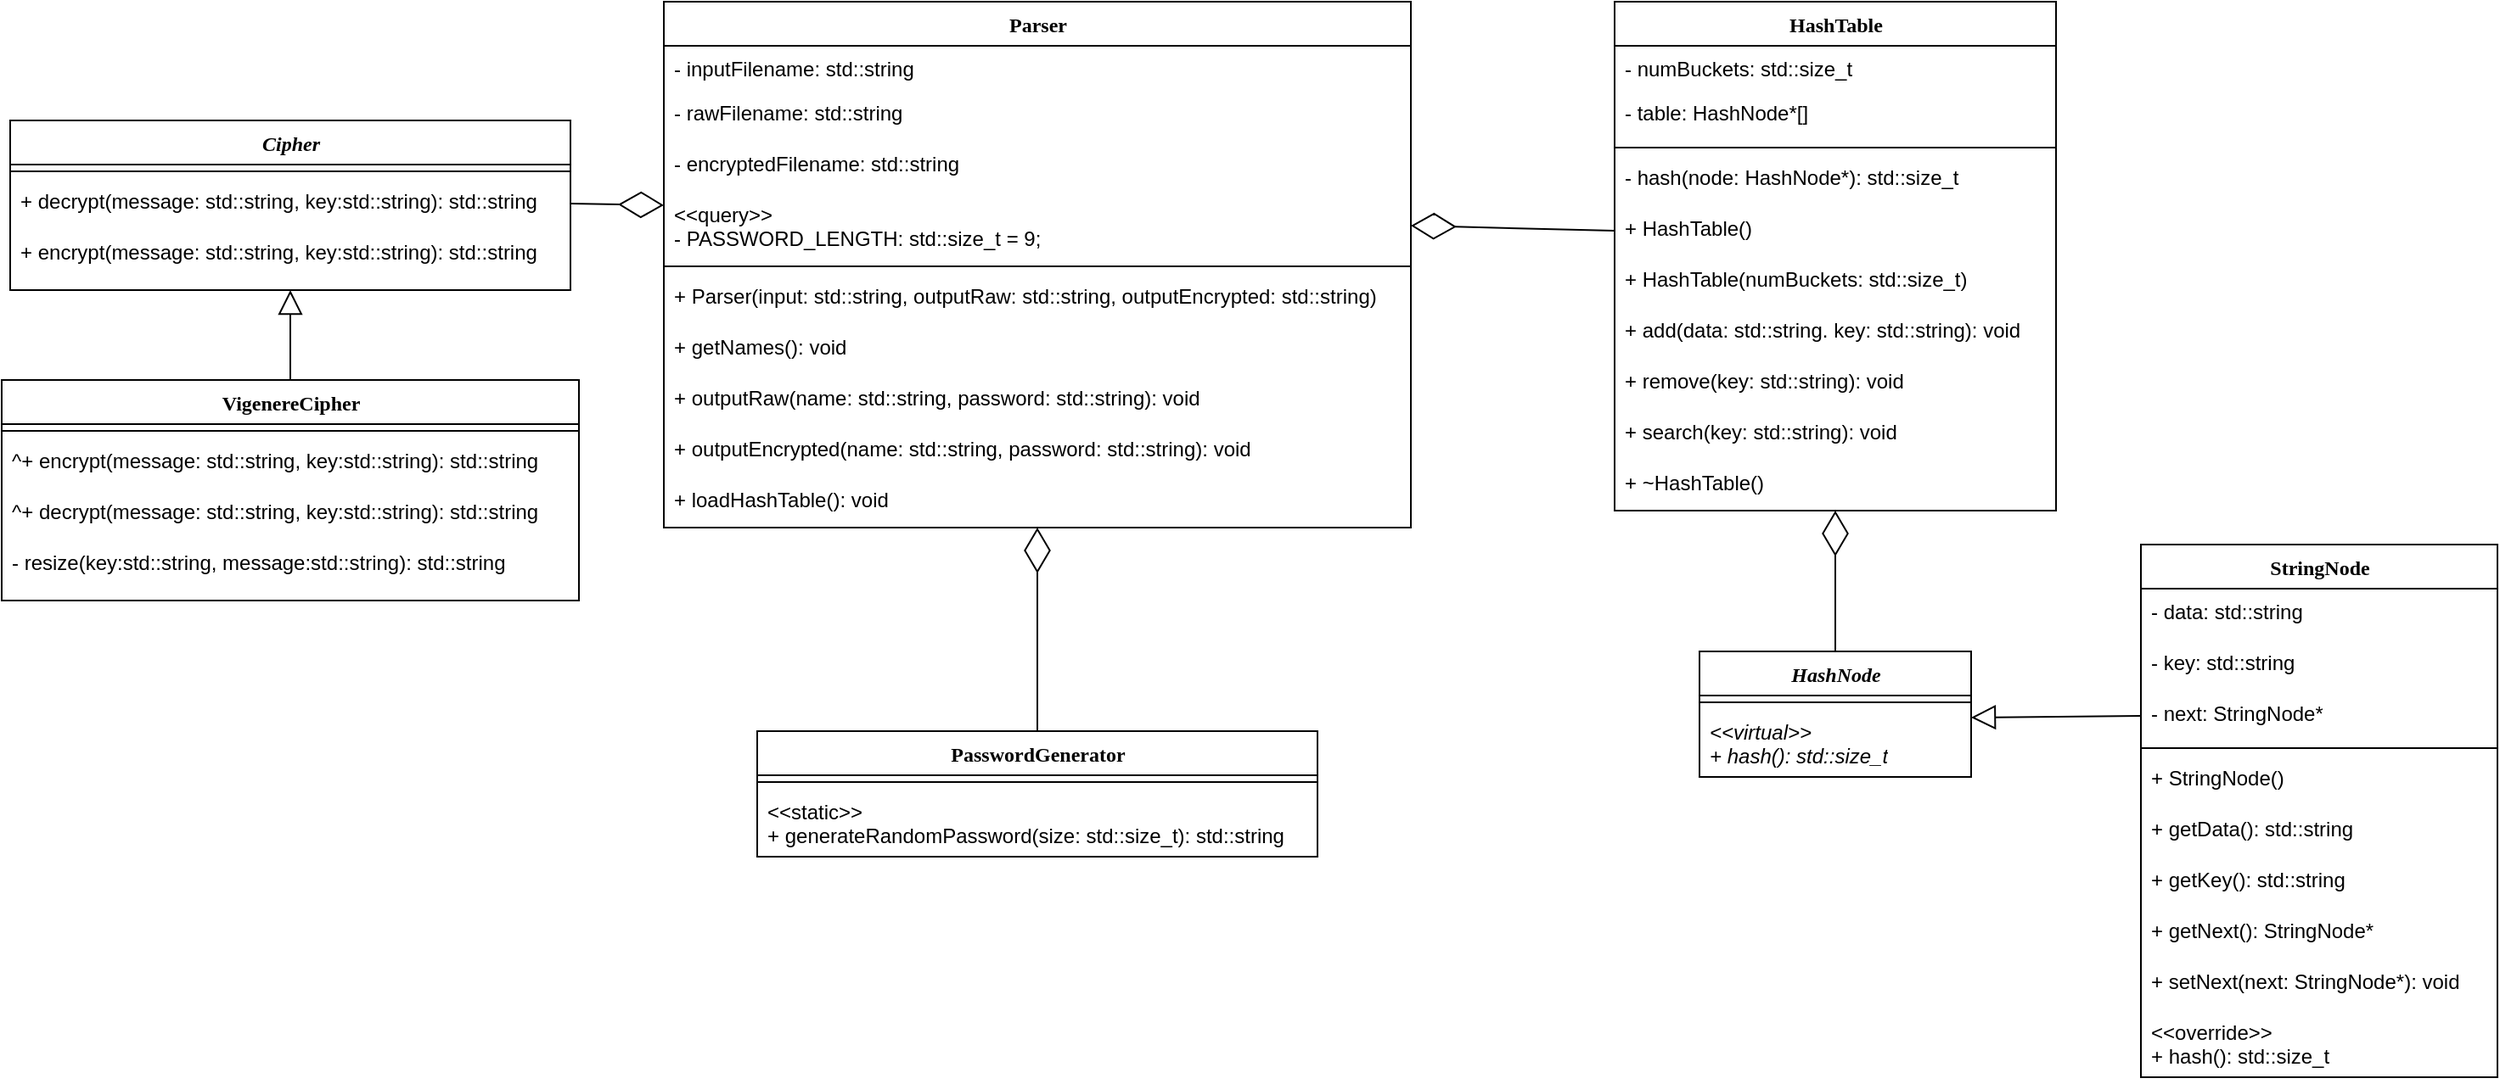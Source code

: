 <mxfile version="20.2.3" type="device"><diagram name="Page-1" id="9f46799a-70d6-7492-0946-bef42562c5a5"><mxGraphModel dx="3162" dy="1233" grid="1" gridSize="10" guides="1" tooltips="1" connect="1" arrows="1" fold="1" page="1" pageScale="1" pageWidth="1100" pageHeight="850" background="none" math="0" shadow="0"><root><mxCell id="0"/><mxCell id="1" parent="0"/><mxCell id="78961159f06e98e8-17" value="HashTable" style="swimlane;html=1;fontStyle=1;align=center;verticalAlign=top;childLayout=stackLayout;horizontal=1;startSize=26;horizontalStack=0;resizeParent=1;resizeLast=0;collapsible=1;marginBottom=0;swimlaneFillColor=#ffffff;rounded=0;shadow=0;comic=0;labelBackgroundColor=none;strokeWidth=1;fillColor=none;fontFamily=Verdana;fontSize=12;autosize=1;" parent="1" vertex="1"><mxGeometry x="890" y="40" width="260" height="300" as="geometry"><mxRectangle x="670" y="620" width="100" height="30" as="alternateBounds"/></mxGeometry></mxCell><mxCell id="78961159f06e98e8-21" value="- numBuckets: std::size_t" style="text;html=1;strokeColor=none;fillColor=none;align=left;verticalAlign=top;spacingLeft=4;spacingRight=4;whiteSpace=wrap;overflow=hidden;rotatable=0;points=[[0,0.5],[1,0.5]];portConstraint=eastwest;autosize=1;" parent="78961159f06e98e8-17" vertex="1"><mxGeometry y="26" width="260" height="26" as="geometry"/></mxCell><mxCell id="78961159f06e98e8-23" value="- table: HashNode*[]" style="text;html=1;strokeColor=none;fillColor=none;align=left;verticalAlign=top;spacingLeft=4;spacingRight=4;whiteSpace=wrap;overflow=hidden;rotatable=0;points=[[0,0.5],[1,0.5]];portConstraint=eastwest;autosize=1;" parent="78961159f06e98e8-17" vertex="1"><mxGeometry y="52" width="260" height="30" as="geometry"/></mxCell><mxCell id="78961159f06e98e8-19" value="" style="line;html=1;strokeWidth=1;fillColor=none;align=left;verticalAlign=middle;spacingTop=-1;spacingLeft=3;spacingRight=3;rotatable=0;labelPosition=right;points=[];portConstraint=eastwest;autosize=1;" parent="78961159f06e98e8-17" vertex="1"><mxGeometry y="82" width="260" height="8" as="geometry"/></mxCell><mxCell id="78961159f06e98e8-20" value="- hash(node: HashNode*): std::size_t" style="text;html=1;strokeColor=none;fillColor=none;align=left;verticalAlign=top;spacingLeft=4;spacingRight=4;whiteSpace=wrap;overflow=hidden;rotatable=0;points=[[0,0.5],[1,0.5]];portConstraint=eastwest;autosize=1;" parent="78961159f06e98e8-17" vertex="1"><mxGeometry y="90" width="260" height="30" as="geometry"/></mxCell><mxCell id="78961159f06e98e8-27" value="+ HashTable()&lt;span style=&quot;color: rgba(0, 0, 0, 0); font-family: monospace; font-size: 0px;&quot;&gt;%3CmxGraphModel%3E%3Croot%3E%3CmxCell%20id%3D%220%22%2F%3E%3CmxCell%20id%3D%221%22%20parent%3D%220%22%2F%3E%3CmxCell%20id%3D%222%22%20value%3D%22%2B%20encrypt(message%3A%20std%3A%3Astring%2C%20key%3Astd%3A%3Astring)%3A%20std%3A%3Astring%22%20style%3D%22text%3Bhtml%3D1%3BstrokeColor%3Dnone%3BfillColor%3Dnone%3Balign%3Dleft%3BverticalAlign%3Dtop%3BspacingLeft%3D4%3BspacingRight%3D4%3BwhiteSpace%3Dwrap%3Boverflow%3Dhidden%3Brotatable%3D0%3Bpoints%3D%5B%5B0%2C0.5%5D%2C%5B1%2C0.5%5D%5D%3BportConstraint%3Deastwest%3Bautosize%3D1%3B%22%20vertex%3D%221%22%20parent%3D%221%22%3E%3CmxGeometry%20x%3D%2240%22%20y%3D%2266.0%22%20width%3D%22330%22%20height%3D%2230%22%20as%3D%22geometry%22%2F%3E%3C%2FmxCell%3E%3CmxCell%20id%3D%223%22%20value%3D%22%2B%20decrypt(message%3A%20std%3A%3Astring%2C%20key%3Astd%3A%3Astring)%3A%20std%3A%3Astring%22%20style%3D%22text%3Bhtml%3D1%3BstrokeColor%3Dnone%3BfillColor%3Dnone%3Balign%3Dleft%3BverticalAlign%3Dtop%3BspacingLeft%3D4%3BspacingRight%3D4%3BwhiteSpace%3Dwrap%3Boverflow%3Dhidden%3Brotatable%3D0%3Bpoints%3D%5B%5B0%2C0.5%5D%2C%5B1%2C0.5%5D%5D%3BportConstraint%3Deastwest%3Bautosize%3D1%3B%22%20vertex%3D%221%22%20parent%3D%221%22%3E%3CmxGeometry%20x%3D%2240%22%20y%3D%2296.0%22%20width%3D%22330%22%20height%3D%2230%22%20as%3D%22geometry%22%2F%3E%3C%2FmxCell%3E%3C%2Froot%3E%3C%2FmxGraphModel%3E&lt;/span&gt;" style="text;html=1;strokeColor=none;fillColor=none;align=left;verticalAlign=top;spacingLeft=4;spacingRight=4;whiteSpace=wrap;overflow=hidden;rotatable=0;points=[[0,0.5],[1,0.5]];portConstraint=eastwest;autosize=1;" parent="78961159f06e98e8-17" vertex="1"><mxGeometry y="120" width="260" height="30" as="geometry"/></mxCell><mxCell id="xLTkKgAJC3kGWQz9Lk0K-27" value="+ HashTable(numBuckets: std::size_t)&lt;span style=&quot;color: rgba(0, 0, 0, 0); font-family: monospace; font-size: 0px;&quot;&gt;%3CmxGraphModel%3E%3Croot%3E%3CmxCell%20id%3D%220%22%2F%3E%3CmxCell%20id%3D%221%22%20parent%3D%220%22%2F%3E%3CmxCell%20id%3D%222%22%20value%3D%22%2B%20encrypt(message%3A%20std%3A%3Astring%2C%20key%3Astd%3A%3Astring)%3A%20std%3A%3Astring%22%20style%3D%22text%3Bhtml%3D1%3BstrokeColor%3Dnone%3BfillColor%3Dnone%3Balign%3Dleft%3BverticalAlign%3Dtop%3BspacingLeft%3D4%3BspacingRight%3D4%3BwhiteSpace%3Dwrap%3Boverflow%3Dhidden%3Brotatable%3D0%3Bpoints%3D%5B%5B0%2C0.5%5D%2C%5B1%2C0.5%5D%5D%3BportConstraint%3Deastwest%3Bautosize%3D1%3B%22%20vertex%3D%221%22%20parent%3D%221%22%3E%3CmxGeometry%20x%3D%2240%22%20y%3D%2266.0%22%20width%3D%22330%22%20height%3D%2230%22%20as%3D%22geometry%22%2F%3E%3C%2FmxCell%3E%3CmxCell%20id%3D%223%22%20value%3D%22%2B%20decrypt(message%3A%20std%3A%3Astring%2C%20key%3Astd%3A%3Astring)%3A%20std%3A%3Astring%22%20style%3D%22text%3Bhtml%3D1%3BstrokeColor%3Dnone%3BfillColor%3Dnone%3Balign%3Dleft%3BverticalAlign%3Dtop%3BspacingLeft%3D4%3BspacingRight%3D4%3BwhiteSpace%3Dwrap%3Boverflow%3Dhidden%3Brotatable%3D0%3Bpoints%3D%5B%5B0%2C0.5%5D%2C%5B1%2C0.5%5D%5D%3BportConstraint%3Deastwest%3Bautosize%3D1%3B%22%20vertex%3D%221%22%20parent%3D%221%22%3E%3CmxGeometry%20x%3D%2240%22%20y%3D%2296.0%22%20width%3D%22330%22%20height%3D%2230%22%20as%3D%22geometry%22%2F%3E%3C%2FmxCell%3E%3C%2Froot%3E%3C%2FmxGraphModel%3E&lt;/span&gt;" style="text;html=1;strokeColor=none;fillColor=none;align=left;verticalAlign=top;spacingLeft=4;spacingRight=4;whiteSpace=wrap;overflow=hidden;rotatable=0;points=[[0,0.5],[1,0.5]];portConstraint=eastwest;autosize=1;" vertex="1" parent="78961159f06e98e8-17"><mxGeometry y="150" width="260" height="30" as="geometry"/></mxCell><mxCell id="xLTkKgAJC3kGWQz9Lk0K-28" value="+ add(data: std::string. key: std::string): void&lt;span style=&quot;color: rgba(0, 0, 0, 0); font-family: monospace; font-size: 0px;&quot;&gt;%3CmxGraphModel%3E%3Croot%3E%3CmxCell%20id%3D%220%22%2F%3E%3CmxCell%20id%3D%221%22%20parent%3D%220%22%2F%3E%3CmxCell%20id%3D%222%22%20value%3D%22%2B%20encrypt(message%3A%20std%3A%3Astring%2C%20key%3Astd%3A%3Astring)%3A%20std%3A%3Astring%22%20style%3D%22text%3Bhtml%3D1%3BstrokeColor%3Dnone%3BfillColor%3Dnone%3Balign%3Dleft%3BverticalAlign%3Dtop%3BspacingLeft%3D4%3BspacingRight%3D4%3BwhiteSpace%3Dwrap%3Boverflow%3Dhidden%3Brotatable%3D0%3Bpoints%3D%5B%5B0%2C0.5%5D%2C%5B1%2C0.5%5D%5D%3BportConstraint%3Deastwest%3Bautosize%3D1%3B%22%20vertex%3D%221%22%20parent%3D%221%22%3E%3CmxGeometry%20x%3D%2240%22%20y%3D%2266.0%22%20width%3D%22330%22%20height%3D%2230%22%20as%3D%22geometry%22%2F%3E%3C%2FmxCell%3E%3CmxCell%20id%3D%223%22%20value%3D%22%2B%20decrypt(message%3A%20std%3A%3Astring%2C%20key%3Astd%3A%3Astring)%3A%20std%3A%3Astring%22%20style%3D%22text%3Bhtml%3D1%3BstrokeColor%3Dnone%3BfillColor%3Dnone%3Balign%3Dleft%3BverticalAlign%3Dtop%3BspacingLeft%3D4%3BspacingRight%3D4%3BwhiteSpace%3Dwrap%3Boverflow%3Dhidden%3Brotatable%3D0%3Bpoints%3D%5B%5B0%2C0.5%5D%2C%5B1%2C0.5%5D%5D%3BportConstraint%3Deastwest%3Bautosize%3D1%3B%22%20vertex%3D%221%22%20parent%3D%221%22%3E%3CmxGeometry%20x%3D%2240%22%20y%3D%2296.0%22%20width%3D%22330%22%20height%3D%2230%22%20as%3D%22geometry%22%2F%3E%3C%2FmxCell%3E%3C%2Froot%3E%3C%2FmxGraphModel%3E&lt;/span&gt;" style="text;html=1;strokeColor=none;fillColor=none;align=left;verticalAlign=top;spacingLeft=4;spacingRight=4;whiteSpace=wrap;overflow=hidden;rotatable=0;points=[[0,0.5],[1,0.5]];portConstraint=eastwest;autosize=1;" vertex="1" parent="78961159f06e98e8-17"><mxGeometry y="180" width="260" height="30" as="geometry"/></mxCell><mxCell id="xLTkKgAJC3kGWQz9Lk0K-29" value="+ remove(key: std::string): void&lt;span style=&quot;color: rgba(0, 0, 0, 0); font-family: monospace; font-size: 0px;&quot;&gt;%3CmxGraphModel%3E%3Croot%3E%3CmxCell%20id%3D%220%22%2F%3E%3CmxCell%20id%3D%221%22%20parent%3D%220%22%2F%3E%3CmxCell%20id%3D%222%22%20value%3D%22%2B%20encrypt(message%3A%20std%3A%3Astring%2C%20key%3Astd%3A%3Astring)%3A%20std%3A%3Astring%22%20style%3D%22text%3Bhtml%3D1%3BstrokeColor%3Dnone%3BfillColor%3Dnone%3Balign%3Dleft%3BverticalAlign%3Dtop%3BspacingLeft%3D4%3BspacingRight%3D4%3BwhiteSpace%3Dwrap%3Boverflow%3Dhidden%3Brotatable%3D0%3Bpoints%3D%5B%5B0%2C0.5%5D%2C%5B1%2C0.5%5D%5D%3BportConstraint%3Deastwest%3Bautosize%3D1%3B%22%20vertex%3D%221%22%20parent%3D%221%22%3E%3CmxGeometry%20x%3D%2240%22%20y%3D%2266.0%22%20width%3D%22330%22%20height%3D%2230%22%20as%3D%22geometry%22%2F%3E%3C%2FmxCell%3E%3CmxCell%20id%3D%223%22%20value%3D%22%2B%20decrypt(message%3A%20std%3A%3Astring%2C%20key%3Astd%3A%3Astring)%3A%20std%3A%3Astring%22%20style%3D%22text%3Bhtml%3D1%3BstrokeColor%3Dnone%3BfillColor%3Dnone%3Balign%3Dleft%3BverticalAlign%3Dtop%3BspacingLeft%3D4%3BspacingRight%3D4%3BwhiteSpace%3Dwrap%3Boverflow%3Dhidden%3Brotatable%3D0%3Bpoints%3D%5B%5B0%2C0.5%5D%2C%5B1%2C0.5%5D%5D%3BportConstraint%3Deastwest%3Bautosize%3D1%3B%22%20vertex%3D%221%22%20parent%3D%221%22%3E%3CmxGeometry%20x%3D%2240%22%20y%3D%2296.0%22%20width%3D%22330%22%20height%3D%2230%22%20as%3D%22geometry%22%2F%3E%3C%2FmxCell%3E%3C%2Froot%3E%3C%2FmxGraphModel%3E&lt;/span&gt;" style="text;html=1;strokeColor=none;fillColor=none;align=left;verticalAlign=top;spacingLeft=4;spacingRight=4;whiteSpace=wrap;overflow=hidden;rotatable=0;points=[[0,0.5],[1,0.5]];portConstraint=eastwest;autosize=1;" vertex="1" parent="78961159f06e98e8-17"><mxGeometry y="210" width="260" height="30" as="geometry"/></mxCell><mxCell id="xLTkKgAJC3kGWQz9Lk0K-30" value="+ search(key: std::string): void&lt;span style=&quot;color: rgba(0, 0, 0, 0); font-family: monospace; font-size: 0px;&quot;&gt;%3CmxGraphModel%3E%3Croot%3E%3CmxCell%20id%3D%220%22%2F%3E%3CmxCell%20id%3D%221%22%20parent%3D%220%22%2F%3E%3CmxCell%20id%3D%222%22%20value%3D%22%2B%20encrypt(message%3A%20std%3A%3Astring%2C%20key%3Astd%3A%3Astring)%3A%20std%3A%3Astring%22%20style%3D%22text%3Bhtml%3D1%3BstrokeColor%3Dnone%3BfillColor%3Dnone%3Balign%3Dleft%3BverticalAlign%3Dtop%3BspacingLeft%3D4%3BspacingRight%3D4%3BwhiteSpace%3Dwrap%3Boverflow%3Dhidden%3Brotatable%3D0%3Bpoints%3D%5B%5B0%2C0.5%5D%2C%5B1%2C0.5%5D%5D%3BportConstraint%3Deastwest%3Bautosize%3D1%3B%22%20vertex%3D%221%22%20parent%3D%221%22%3E%3CmxGeometry%20x%3D%2240%22%20y%3D%2266.0%22%20width%3D%22330%22%20height%3D%2230%22%20as%3D%22geometry%22%2F%3E%3C%2FmxCell%3E%3CmxCell%20id%3D%223%22%20value%3D%22%2B%20decrypt(message%3A%20std%3A%3Astring%2C%20key%3Astd%3A%3Astring)%3A%20std%3A%3Astring%22%20style%3D%22text%3Bhtml%3D1%3BstrokeColor%3Dnone%3BfillColor%3Dnone%3Balign%3Dleft%3BverticalAlign%3Dtop%3BspacingLeft%3D4%3BspacingRight%3D4%3BwhiteSpace%3Dwrap%3Boverflow%3Dhidden%3Brotatable%3D0%3Bpoints%3D%5B%5B0%2C0.5%5D%2C%5B1%2C0.5%5D%5D%3BportConstraint%3Deastwest%3Bautosize%3D1%3B%22%20vertex%3D%221%22%20parent%3D%221%22%3E%3CmxGeometry%20x%3D%2240%22%20y%3D%2296.0%22%20width%3D%22330%22%20height%3D%2230%22%20as%3D%22geometry%22%2F%3E%3C%2FmxCell%3E%3C%2Froot%3E%3C%2FmxGraphModel%3E&lt;/span&gt;" style="text;html=1;strokeColor=none;fillColor=none;align=left;verticalAlign=top;spacingLeft=4;spacingRight=4;whiteSpace=wrap;overflow=hidden;rotatable=0;points=[[0,0.5],[1,0.5]];portConstraint=eastwest;autosize=1;" vertex="1" parent="78961159f06e98e8-17"><mxGeometry y="240" width="260" height="30" as="geometry"/></mxCell><mxCell id="xLTkKgAJC3kGWQz9Lk0K-31" value="+ ~HashTable()&lt;span style=&quot;color: rgba(0, 0, 0, 0); font-family: monospace; font-size: 0px;&quot;&gt;%3CmxGraphModel%3E%3Croot%3E%3CmxCell%20id%3D%220%22%2F%3E%3CmxCell%20id%3D%221%22%20parent%3D%220%22%2F%3E%3CmxCell%20id%3D%222%22%20value%3D%22%2B%20encrypt(message%3A%20std%3A%3Astring%2C%20key%3Astd%3A%3Astring)%3A%20std%3A%3Astring%22%20style%3D%22text%3Bhtml%3D1%3BstrokeColor%3Dnone%3BfillColor%3Dnone%3Balign%3Dleft%3BverticalAlign%3Dtop%3BspacingLeft%3D4%3BspacingRight%3D4%3BwhiteSpace%3Dwrap%3Boverflow%3Dhidden%3Brotatable%3D0%3Bpoints%3D%5B%5B0%2C0.5%5D%2C%5B1%2C0.5%5D%5D%3BportConstraint%3Deastwest%3Bautosize%3D1%3B%22%20vertex%3D%221%22%20parent%3D%221%22%3E%3CmxGeometry%20x%3D%2240%22%20y%3D%2266.0%22%20width%3D%22330%22%20height%3D%2230%22%20as%3D%22geometry%22%2F%3E%3C%2FmxCell%3E%3CmxCell%20id%3D%223%22%20value%3D%22%2B%20decrypt(message%3A%20std%3A%3Astring%2C%20key%3Astd%3A%3Astring)%3A%20std%3A%3Astring%22%20style%3D%22text%3Bhtml%3D1%3BstrokeColor%3Dnone%3BfillColor%3Dnone%3Balign%3Dleft%3BverticalAlign%3Dtop%3BspacingLeft%3D4%3BspacingRight%3D4%3BwhiteSpace%3Dwrap%3Boverflow%3Dhidden%3Brotatable%3D0%3Bpoints%3D%5B%5B0%2C0.5%5D%2C%5B1%2C0.5%5D%5D%3BportConstraint%3Deastwest%3Bautosize%3D1%3B%22%20vertex%3D%221%22%20parent%3D%221%22%3E%3CmxGeometry%20x%3D%2240%22%20y%3D%2296.0%22%20width%3D%22330%22%20height%3D%2230%22%20as%3D%22geometry%22%2F%3E%3C%2FmxCell%3E%3C%2Froot%3E%3C%2FmxGraphModel%3E&lt;/span&gt;" style="text;html=1;strokeColor=none;fillColor=none;align=left;verticalAlign=top;spacingLeft=4;spacingRight=4;whiteSpace=wrap;overflow=hidden;rotatable=0;points=[[0,0.5],[1,0.5]];portConstraint=eastwest;autosize=1;" vertex="1" parent="78961159f06e98e8-17"><mxGeometry y="270" width="260" height="30" as="geometry"/></mxCell><mxCell id="78961159f06e98e8-30" value="Parser" style="swimlane;html=1;fontStyle=1;align=center;verticalAlign=top;childLayout=stackLayout;horizontal=1;startSize=26;horizontalStack=0;resizeParent=1;resizeLast=0;collapsible=1;marginBottom=0;swimlaneFillColor=#ffffff;rounded=0;shadow=0;comic=0;labelBackgroundColor=none;strokeWidth=1;fillColor=none;fontFamily=Verdana;fontSize=12;autosize=1;" parent="1" vertex="1"><mxGeometry x="330" y="40" width="440" height="310" as="geometry"><mxRectangle x="90" y="80" width="70" height="30" as="alternateBounds"/></mxGeometry></mxCell><mxCell id="78961159f06e98e8-31" value="- inputFilename: std::string" style="text;html=1;strokeColor=none;fillColor=none;align=left;verticalAlign=top;spacingLeft=4;spacingRight=4;whiteSpace=wrap;overflow=hidden;rotatable=0;points=[[0,0.5],[1,0.5]];portConstraint=eastwest;autosize=1;" parent="78961159f06e98e8-30" vertex="1"><mxGeometry y="26" width="440" height="26" as="geometry"/></mxCell><mxCell id="78961159f06e98e8-32" value="- rawFilename: std::string" style="text;html=1;strokeColor=none;fillColor=none;align=left;verticalAlign=top;spacingLeft=4;spacingRight=4;whiteSpace=wrap;overflow=hidden;rotatable=0;points=[[0,0.5],[1,0.5]];portConstraint=eastwest;autosize=1;" parent="78961159f06e98e8-30" vertex="1"><mxGeometry y="52" width="440" height="30" as="geometry"/></mxCell><mxCell id="78961159f06e98e8-33" value="- encryptedFilename: std::string" style="text;html=1;strokeColor=none;fillColor=none;align=left;verticalAlign=top;spacingLeft=4;spacingRight=4;whiteSpace=wrap;overflow=hidden;rotatable=0;points=[[0,0.5],[1,0.5]];portConstraint=eastwest;autosize=1;" parent="78961159f06e98e8-30" vertex="1"><mxGeometry y="82" width="440" height="30" as="geometry"/></mxCell><mxCell id="78961159f06e98e8-34" value="&amp;lt;&amp;lt;query&amp;gt;&amp;gt;&lt;br&gt;- PASSWORD_LENGTH: std::size_t = 9;" style="text;html=1;strokeColor=none;fillColor=none;align=left;verticalAlign=top;spacingLeft=4;spacingRight=4;whiteSpace=wrap;overflow=hidden;rotatable=0;points=[[0,0.5],[1,0.5]];portConstraint=eastwest;autosize=1;" parent="78961159f06e98e8-30" vertex="1"><mxGeometry y="112" width="440" height="40" as="geometry"/></mxCell><mxCell id="78961159f06e98e8-38" value="" style="line;html=1;strokeWidth=1;fillColor=none;align=left;verticalAlign=middle;spacingTop=-1;spacingLeft=3;spacingRight=3;rotatable=0;labelPosition=right;points=[];portConstraint=eastwest;autosize=1;" parent="78961159f06e98e8-30" vertex="1"><mxGeometry y="152" width="440" height="8" as="geometry"/></mxCell><mxCell id="78961159f06e98e8-40" value="+ Parser(input: std::string, outputRaw: std::string, outputEncrypted: std::string)" style="text;html=1;strokeColor=none;fillColor=none;align=left;verticalAlign=top;spacingLeft=4;spacingRight=4;whiteSpace=wrap;overflow=hidden;rotatable=0;points=[[0,0.5],[1,0.5]];portConstraint=eastwest;autosize=1;" parent="78961159f06e98e8-30" vertex="1"><mxGeometry y="160" width="440" height="30" as="geometry"/></mxCell><mxCell id="78961159f06e98e8-39" value="+ getNames(): void" style="text;html=1;strokeColor=none;fillColor=none;align=left;verticalAlign=top;spacingLeft=4;spacingRight=4;whiteSpace=wrap;overflow=hidden;rotatable=0;points=[[0,0.5],[1,0.5]];portConstraint=eastwest;autosize=1;" parent="78961159f06e98e8-30" vertex="1"><mxGeometry y="190" width="440" height="30" as="geometry"/></mxCell><mxCell id="78961159f06e98e8-42" value="+ outputRaw(name: std::string, password: std::string): void" style="text;html=1;strokeColor=none;fillColor=none;align=left;verticalAlign=top;spacingLeft=4;spacingRight=4;whiteSpace=wrap;overflow=hidden;rotatable=0;points=[[0,0.5],[1,0.5]];portConstraint=eastwest;autosize=1;" parent="78961159f06e98e8-30" vertex="1"><mxGeometry y="220" width="440" height="30" as="geometry"/></mxCell><mxCell id="xLTkKgAJC3kGWQz9Lk0K-37" value="+ outputEncrypted(name: std::string, password: std::string): void" style="text;html=1;strokeColor=none;fillColor=none;align=left;verticalAlign=top;spacingLeft=4;spacingRight=4;whiteSpace=wrap;overflow=hidden;rotatable=0;points=[[0,0.5],[1,0.5]];portConstraint=eastwest;autosize=1;" vertex="1" parent="78961159f06e98e8-30"><mxGeometry y="250" width="440" height="30" as="geometry"/></mxCell><mxCell id="xLTkKgAJC3kGWQz9Lk0K-38" value="+ loadHashTable(): void" style="text;html=1;strokeColor=none;fillColor=none;align=left;verticalAlign=top;spacingLeft=4;spacingRight=4;whiteSpace=wrap;overflow=hidden;rotatable=0;points=[[0,0.5],[1,0.5]];portConstraint=eastwest;autosize=1;" vertex="1" parent="78961159f06e98e8-30"><mxGeometry y="280" width="440" height="30" as="geometry"/></mxCell><mxCell id="78961159f06e98e8-43" value="StringNode" style="swimlane;html=1;fontStyle=1;align=center;verticalAlign=top;childLayout=stackLayout;horizontal=1;startSize=26;horizontalStack=0;resizeParent=1;resizeLast=0;collapsible=1;marginBottom=0;swimlaneFillColor=#ffffff;rounded=0;shadow=0;comic=0;labelBackgroundColor=none;strokeWidth=1;fillColor=none;fontFamily=Verdana;fontSize=12;autosize=1;" parent="1" vertex="1"><mxGeometry x="1200" y="360" width="210" height="314" as="geometry"><mxRectangle x="80" y="620" width="100" height="30" as="alternateBounds"/></mxGeometry></mxCell><mxCell id="78961159f06e98e8-44" value="- data: std::string" style="text;html=1;strokeColor=none;fillColor=none;align=left;verticalAlign=top;spacingLeft=4;spacingRight=4;whiteSpace=wrap;overflow=hidden;rotatable=0;points=[[0,0.5],[1,0.5]];portConstraint=eastwest;autosize=1;" parent="78961159f06e98e8-43" vertex="1"><mxGeometry y="26" width="210" height="30" as="geometry"/></mxCell><mxCell id="78961159f06e98e8-45" value="- key: std::string" style="text;html=1;strokeColor=none;fillColor=none;align=left;verticalAlign=top;spacingLeft=4;spacingRight=4;whiteSpace=wrap;overflow=hidden;rotatable=0;points=[[0,0.5],[1,0.5]];portConstraint=eastwest;autosize=1;" parent="78961159f06e98e8-43" vertex="1"><mxGeometry y="56" width="210" height="30" as="geometry"/></mxCell><mxCell id="78961159f06e98e8-49" value="- next: StringNode*" style="text;html=1;strokeColor=none;fillColor=none;align=left;verticalAlign=top;spacingLeft=4;spacingRight=4;whiteSpace=wrap;overflow=hidden;rotatable=0;points=[[0,0.5],[1,0.5]];portConstraint=eastwest;autosize=1;" parent="78961159f06e98e8-43" vertex="1"><mxGeometry y="86" width="210" height="30" as="geometry"/></mxCell><mxCell id="78961159f06e98e8-51" value="" style="line;html=1;strokeWidth=1;fillColor=none;align=left;verticalAlign=middle;spacingTop=-1;spacingLeft=3;spacingRight=3;rotatable=0;labelPosition=right;points=[];portConstraint=eastwest;autosize=1;" parent="78961159f06e98e8-43" vertex="1"><mxGeometry y="116" width="210" height="8" as="geometry"/></mxCell><mxCell id="78961159f06e98e8-52" value="+ StringNode()" style="text;html=1;strokeColor=none;fillColor=none;align=left;verticalAlign=top;spacingLeft=4;spacingRight=4;whiteSpace=wrap;overflow=hidden;rotatable=0;points=[[0,0.5],[1,0.5]];portConstraint=eastwest;autosize=1;" parent="78961159f06e98e8-43" vertex="1"><mxGeometry y="124" width="210" height="30" as="geometry"/></mxCell><mxCell id="78961159f06e98e8-53" value="+ getData(): std::string" style="text;html=1;strokeColor=none;fillColor=none;align=left;verticalAlign=top;spacingLeft=4;spacingRight=4;whiteSpace=wrap;overflow=hidden;rotatable=0;points=[[0,0.5],[1,0.5]];portConstraint=eastwest;autosize=1;" parent="78961159f06e98e8-43" vertex="1"><mxGeometry y="154" width="210" height="30" as="geometry"/></mxCell><mxCell id="xLTkKgAJC3kGWQz9Lk0K-32" value="+ getKey(): std::string" style="text;html=1;strokeColor=none;fillColor=none;align=left;verticalAlign=top;spacingLeft=4;spacingRight=4;whiteSpace=wrap;overflow=hidden;rotatable=0;points=[[0,0.5],[1,0.5]];portConstraint=eastwest;autosize=1;" vertex="1" parent="78961159f06e98e8-43"><mxGeometry y="184" width="210" height="30" as="geometry"/></mxCell><mxCell id="xLTkKgAJC3kGWQz9Lk0K-33" value="+ getNext(): StringNode*" style="text;html=1;strokeColor=none;fillColor=none;align=left;verticalAlign=top;spacingLeft=4;spacingRight=4;whiteSpace=wrap;overflow=hidden;rotatable=0;points=[[0,0.5],[1,0.5]];portConstraint=eastwest;autosize=1;" vertex="1" parent="78961159f06e98e8-43"><mxGeometry y="214" width="210" height="30" as="geometry"/></mxCell><mxCell id="xLTkKgAJC3kGWQz9Lk0K-34" value="+ setNext(next: StringNode*): void" style="text;html=1;strokeColor=none;fillColor=none;align=left;verticalAlign=top;spacingLeft=4;spacingRight=4;whiteSpace=wrap;overflow=hidden;rotatable=0;points=[[0,0.5],[1,0.5]];portConstraint=eastwest;autosize=1;" vertex="1" parent="78961159f06e98e8-43"><mxGeometry y="244" width="210" height="30" as="geometry"/></mxCell><mxCell id="xLTkKgAJC3kGWQz9Lk0K-35" value="&amp;lt;&amp;lt;override&amp;gt;&amp;gt;&lt;br&gt;+ hash(): std::size_t" style="text;html=1;strokeColor=none;fillColor=none;align=left;verticalAlign=top;spacingLeft=4;spacingRight=4;whiteSpace=wrap;overflow=hidden;rotatable=0;points=[[0,0.5],[1,0.5]];portConstraint=eastwest;autosize=1;" vertex="1" parent="78961159f06e98e8-43"><mxGeometry y="274" width="210" height="40" as="geometry"/></mxCell><mxCell id="78961159f06e98e8-56" value="&lt;i&gt;HashNode&lt;/i&gt;" style="swimlane;html=1;fontStyle=1;align=center;verticalAlign=top;childLayout=stackLayout;horizontal=1;startSize=26;horizontalStack=0;resizeParent=1;resizeLast=0;collapsible=1;marginBottom=0;swimlaneFillColor=#ffffff;rounded=0;shadow=0;comic=0;labelBackgroundColor=none;strokeWidth=1;fillColor=none;fontFamily=Verdana;fontSize=12;autosize=1;" parent="1" vertex="1"><mxGeometry x="940" y="423" width="160" height="74" as="geometry"><mxRectangle x="660" y="393" width="90" height="30" as="alternateBounds"/></mxGeometry></mxCell><mxCell id="78961159f06e98e8-64" value="" style="line;html=1;strokeWidth=1;fillColor=none;align=left;verticalAlign=middle;spacingTop=-1;spacingLeft=3;spacingRight=3;rotatable=0;labelPosition=right;points=[];portConstraint=eastwest;autosize=1;" parent="78961159f06e98e8-56" vertex="1"><mxGeometry y="26" width="160" height="8" as="geometry"/></mxCell><mxCell id="78961159f06e98e8-68" value="&lt;i&gt;&amp;lt;&amp;lt;virtual&amp;gt;&amp;gt;&lt;br&gt;+ hash(): std::size_t&lt;br&gt;&lt;/i&gt;" style="text;html=1;strokeColor=none;fillColor=none;align=left;verticalAlign=top;spacingLeft=4;spacingRight=4;whiteSpace=wrap;overflow=hidden;rotatable=0;points=[[0,0.5],[1,0.5]];portConstraint=eastwest;autosize=1;" parent="78961159f06e98e8-56" vertex="1"><mxGeometry y="34" width="160" height="40" as="geometry"/></mxCell><mxCell id="78961159f06e98e8-69" value="&lt;i&gt;Cipher&lt;/i&gt;" style="swimlane;html=1;fontStyle=1;align=center;verticalAlign=top;childLayout=stackLayout;horizontal=1;startSize=26;horizontalStack=0;resizeParent=1;resizeLast=0;collapsible=1;marginBottom=0;swimlaneFillColor=#ffffff;rounded=0;shadow=0;comic=0;labelBackgroundColor=none;strokeWidth=1;fillColor=none;fontFamily=Verdana;fontSize=12;autosize=1;" parent="1" vertex="1"><mxGeometry x="-55" y="110" width="330" height="100" as="geometry"><mxRectangle x="240" y="80.0" width="100" height="30" as="alternateBounds"/></mxGeometry></mxCell><mxCell id="78961159f06e98e8-77" value="" style="line;html=1;strokeWidth=1;fillColor=none;align=left;verticalAlign=middle;spacingTop=-1;spacingLeft=3;spacingRight=3;rotatable=0;labelPosition=right;points=[];portConstraint=eastwest;" parent="78961159f06e98e8-69" vertex="1"><mxGeometry y="26" width="330" height="8" as="geometry"/></mxCell><mxCell id="xLTkKgAJC3kGWQz9Lk0K-26" value="+ decrypt(message: std::string, key:std::string): std::string" style="text;html=1;strokeColor=none;fillColor=none;align=left;verticalAlign=top;spacingLeft=4;spacingRight=4;whiteSpace=wrap;overflow=hidden;rotatable=0;points=[[0,0.5],[1,0.5]];portConstraint=eastwest;autosize=1;" vertex="1" parent="78961159f06e98e8-69"><mxGeometry y="34" width="330" height="30" as="geometry"/></mxCell><mxCell id="xLTkKgAJC3kGWQz9Lk0K-25" value="+ encrypt(message: std::string, key:std::string): std::string" style="text;html=1;strokeColor=none;fillColor=none;align=left;verticalAlign=top;spacingLeft=4;spacingRight=4;whiteSpace=wrap;overflow=hidden;rotatable=0;points=[[0,0.5],[1,0.5]];portConstraint=eastwest;autosize=1;" vertex="1" parent="78961159f06e98e8-69"><mxGeometry y="64" width="330" height="30" as="geometry"/></mxCell><mxCell id="78961159f06e98e8-82" value="VigenereCipher" style="swimlane;html=1;fontStyle=1;align=center;verticalAlign=top;childLayout=stackLayout;horizontal=1;startSize=26;horizontalStack=0;resizeParent=1;resizeLast=0;collapsible=1;marginBottom=0;swimlaneFillColor=#ffffff;rounded=0;shadow=0;comic=0;labelBackgroundColor=none;strokeWidth=1;fillColor=none;fontFamily=Verdana;fontSize=12;autosize=1;" parent="1" vertex="1"><mxGeometry x="-60" y="263" width="340" height="130" as="geometry"><mxRectangle x="230" y="160.0" width="120" height="30" as="alternateBounds"/></mxGeometry></mxCell><mxCell id="78961159f06e98e8-90" value="" style="line;html=1;strokeWidth=1;fillColor=none;align=left;verticalAlign=middle;spacingTop=-1;spacingLeft=3;spacingRight=3;rotatable=0;labelPosition=right;points=[];portConstraint=eastwest;" parent="78961159f06e98e8-82" vertex="1"><mxGeometry y="26" width="340" height="8" as="geometry"/></mxCell><mxCell id="78961159f06e98e8-91" value="^+ encrypt(message: std::string, key:std::string): std::string" style="text;html=1;strokeColor=none;fillColor=none;align=left;verticalAlign=top;spacingLeft=4;spacingRight=4;whiteSpace=wrap;overflow=hidden;rotatable=0;points=[[0,0.5],[1,0.5]];portConstraint=eastwest;autosize=1;" parent="78961159f06e98e8-82" vertex="1"><mxGeometry y="34" width="340" height="30" as="geometry"/></mxCell><mxCell id="78961159f06e98e8-94" value="^+ decrypt(message: std::string, key:std::string): std::string" style="text;html=1;strokeColor=none;fillColor=none;align=left;verticalAlign=top;spacingLeft=4;spacingRight=4;whiteSpace=wrap;overflow=hidden;rotatable=0;points=[[0,0.5],[1,0.5]];portConstraint=eastwest;autosize=1;" parent="78961159f06e98e8-82" vertex="1"><mxGeometry y="64" width="340" height="30" as="geometry"/></mxCell><mxCell id="xLTkKgAJC3kGWQz9Lk0K-20" value="- resize(key:std::string, message:std::string): std::string" style="text;html=1;strokeColor=none;fillColor=none;align=left;verticalAlign=top;spacingLeft=4;spacingRight=4;whiteSpace=wrap;overflow=hidden;rotatable=0;points=[[0,0.5],[1,0.5]];portConstraint=eastwest;autosize=1;" vertex="1" parent="78961159f06e98e8-82"><mxGeometry y="94" width="340" height="30" as="geometry"/></mxCell><mxCell id="xLTkKgAJC3kGWQz9Lk0K-2" value="" style="endArrow=block;endFill=0;endSize=12;html=1;rounded=0;exitX=0.5;exitY=0;exitDx=0;exitDy=0;entryX=0.5;entryY=1;entryDx=0;entryDy=0;" edge="1" parent="1" source="78961159f06e98e8-82" target="78961159f06e98e8-69"><mxGeometry width="160" relative="1" as="geometry"><mxPoint x="100" y="303" as="sourcePoint"/><mxPoint x="260" y="303" as="targetPoint"/></mxGeometry></mxCell><mxCell id="xLTkKgAJC3kGWQz9Lk0K-4" value="" style="endArrow=block;endFill=0;endSize=12;html=1;rounded=0;exitX=0;exitY=0.5;exitDx=0;exitDy=0;entryX=1;entryY=0.5;entryDx=0;entryDy=0;" edge="1" parent="1" source="78961159f06e98e8-49"><mxGeometry width="160" relative="1" as="geometry"><mxPoint x="770" y="460" as="sourcePoint"/><mxPoint x="1100" y="462" as="targetPoint"/><Array as="points"/></mxGeometry></mxCell><mxCell id="xLTkKgAJC3kGWQz9Lk0K-8" value="PasswordGenerator" style="swimlane;html=1;fontStyle=1;align=center;verticalAlign=top;childLayout=stackLayout;horizontal=1;startSize=26;horizontalStack=0;resizeParent=1;resizeLast=0;collapsible=1;marginBottom=0;swimlaneFillColor=#ffffff;rounded=0;shadow=0;comic=0;labelBackgroundColor=none;strokeWidth=1;fillColor=none;fontFamily=Verdana;fontSize=12;autosize=1;" vertex="1" parent="1"><mxGeometry x="385" y="470" width="330" height="74" as="geometry"><mxRectangle x="80" y="620" width="100" height="30" as="alternateBounds"/></mxGeometry></mxCell><mxCell id="xLTkKgAJC3kGWQz9Lk0K-13" value="" style="line;html=1;strokeWidth=1;fillColor=none;align=left;verticalAlign=middle;spacingTop=-1;spacingLeft=3;spacingRight=3;rotatable=0;labelPosition=right;points=[];portConstraint=eastwest;autosize=1;" vertex="1" parent="xLTkKgAJC3kGWQz9Lk0K-8"><mxGeometry y="26" width="330" height="8" as="geometry"/></mxCell><mxCell id="xLTkKgAJC3kGWQz9Lk0K-14" value="&amp;lt;&amp;lt;static&amp;gt;&amp;gt;&lt;br&gt;+ generateRandomPassword(size: std::size_t): std::string" style="text;html=1;strokeColor=none;fillColor=none;align=left;verticalAlign=top;spacingLeft=4;spacingRight=4;whiteSpace=wrap;overflow=hidden;rotatable=0;points=[[0,0.5],[1,0.5]];portConstraint=eastwest;autosize=1;" vertex="1" parent="xLTkKgAJC3kGWQz9Lk0K-8"><mxGeometry y="34" width="330" height="40" as="geometry"/></mxCell><mxCell id="xLTkKgAJC3kGWQz9Lk0K-16" value="" style="endArrow=diamondThin;endFill=0;endSize=24;html=1;rounded=0;labelBackgroundColor=default;fontFamily=Helvetica;fontSize=11;fontColor=default;strokeColor=default;strokeWidth=1;shape=connector;entryX=0.5;entryY=1;entryDx=0;entryDy=0;exitX=0.5;exitY=0;exitDx=0;exitDy=0;" edge="1" parent="1" source="xLTkKgAJC3kGWQz9Lk0K-8" target="78961159f06e98e8-30"><mxGeometry width="160" relative="1" as="geometry"><mxPoint x="320" y="660" as="sourcePoint"/><mxPoint x="480" y="660" as="targetPoint"/></mxGeometry></mxCell><mxCell id="xLTkKgAJC3kGWQz9Lk0K-17" value="" style="endArrow=diamondThin;endFill=0;endSize=24;html=1;rounded=0;labelBackgroundColor=default;fontFamily=Helvetica;fontSize=11;fontColor=default;strokeColor=default;strokeWidth=1;shape=connector;exitX=0.5;exitY=0;exitDx=0;exitDy=0;entryX=0.5;entryY=1;entryDx=0;entryDy=0;" edge="1" parent="1" source="78961159f06e98e8-56" target="78961159f06e98e8-17"><mxGeometry width="160" relative="1" as="geometry"><mxPoint x="500" y="435" as="sourcePoint"/><mxPoint x="980" y="270" as="targetPoint"/></mxGeometry></mxCell><mxCell id="xLTkKgAJC3kGWQz9Lk0K-18" value="" style="endArrow=diamondThin;endFill=0;endSize=24;html=1;rounded=0;labelBackgroundColor=default;fontFamily=Helvetica;fontSize=11;fontColor=default;strokeColor=default;strokeWidth=1;shape=connector;exitX=1;exitY=0.5;exitDx=0;exitDy=0;" edge="1" parent="1" source="xLTkKgAJC3kGWQz9Lk0K-26"><mxGeometry width="160" relative="1" as="geometry"><mxPoint x="200" y="79" as="sourcePoint"/><mxPoint x="330" y="160" as="targetPoint"/></mxGeometry></mxCell><mxCell id="xLTkKgAJC3kGWQz9Lk0K-39" value="" style="endArrow=diamondThin;endFill=0;endSize=24;html=1;rounded=0;labelBackgroundColor=default;fontFamily=Helvetica;fontSize=11;fontColor=default;strokeColor=default;strokeWidth=1;shape=connector;exitX=0;exitY=0.5;exitDx=0;exitDy=0;entryX=1;entryY=0.5;entryDx=0;entryDy=0;" edge="1" parent="1" source="78961159f06e98e8-27" target="78961159f06e98e8-34"><mxGeometry width="160" relative="1" as="geometry"><mxPoint x="780" y="370" as="sourcePoint"/><mxPoint x="835" y="371" as="targetPoint"/></mxGeometry></mxCell></root></mxGraphModel></diagram></mxfile>
